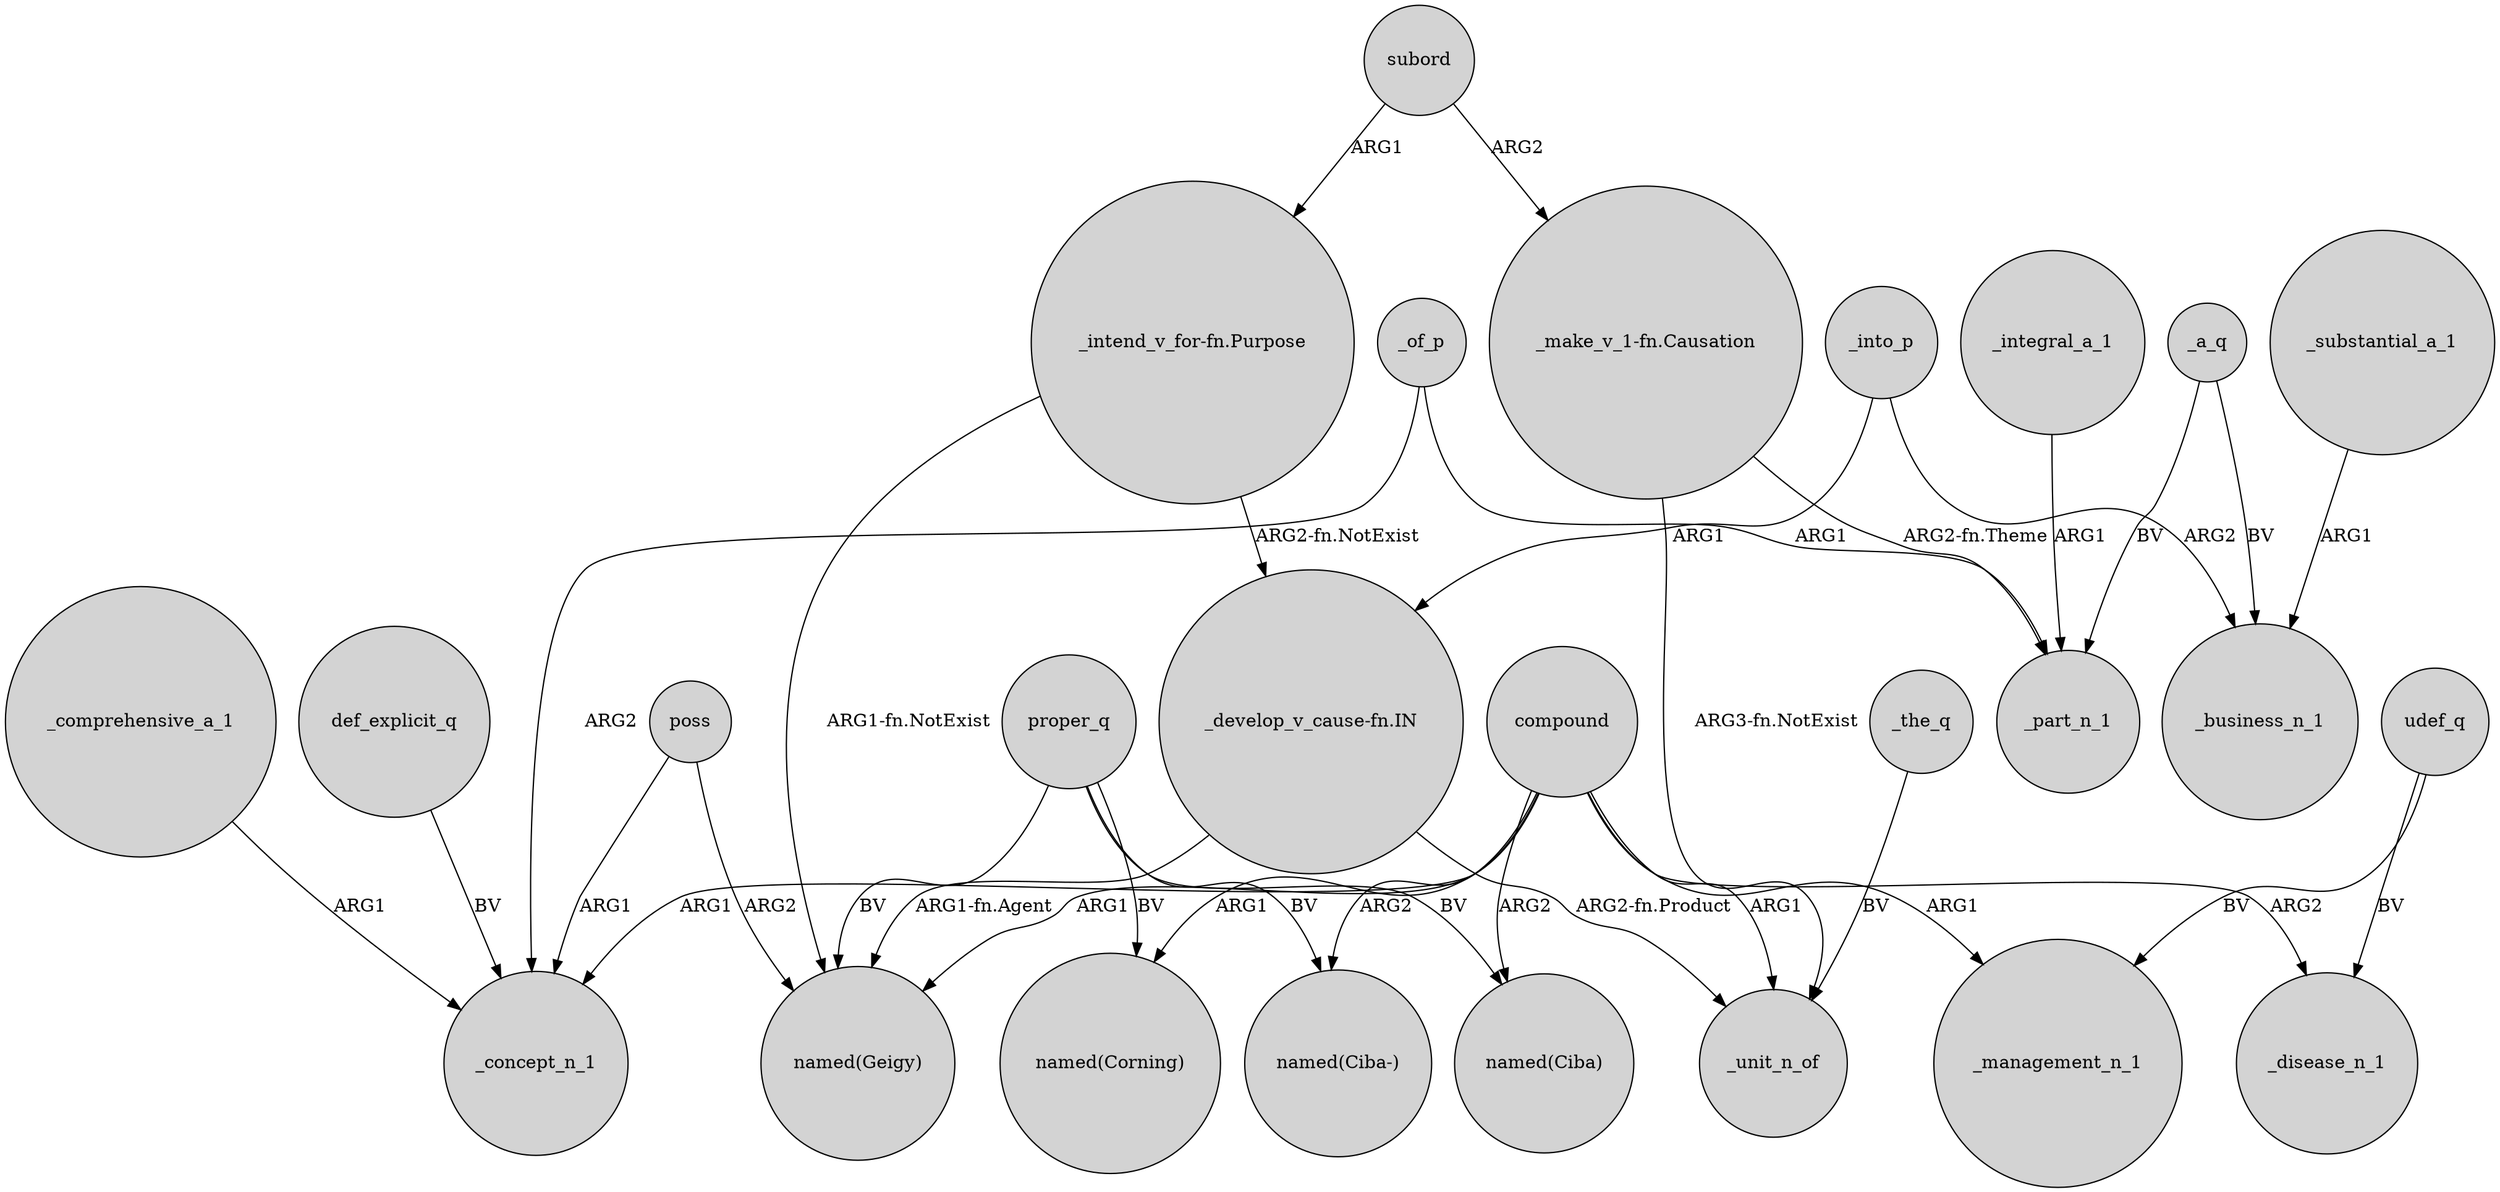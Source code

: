 digraph {
	node [shape=circle style=filled]
	proper_q -> "named(Corning)" [label=BV]
	poss -> _concept_n_1 [label=ARG1]
	_substantial_a_1 -> _business_n_1 [label=ARG1]
	_a_q -> _business_n_1 [label=BV]
	_integral_a_1 -> _part_n_1 [label=ARG1]
	compound -> _concept_n_1 [label=ARG1]
	_into_p -> "_develop_v_cause-fn.IN" [label=ARG1]
	_of_p -> _concept_n_1 [label=ARG2]
	compound -> _unit_n_of [label=ARG1]
	proper_q -> "named(Geigy)" [label=BV]
	proper_q -> "named(Ciba)" [label=BV]
	compound -> "named(Geigy)" [label=ARG1]
	subord -> "_make_v_1-fn.Causation" [label=ARG2]
	def_explicit_q -> _concept_n_1 [label=BV]
	"_intend_v_for-fn.Purpose" -> "named(Geigy)" [label="ARG1-fn.NotExist"]
	udef_q -> _management_n_1 [label=BV]
	_of_p -> _part_n_1 [label=ARG1]
	"_intend_v_for-fn.Purpose" -> "_develop_v_cause-fn.IN" [label="ARG2-fn.NotExist"]
	"_develop_v_cause-fn.IN" -> "named(Geigy)" [label="ARG1-fn.Agent"]
	"_develop_v_cause-fn.IN" -> _unit_n_of [label="ARG2-fn.Product"]
	"_make_v_1-fn.Causation" -> _part_n_1 [label="ARG2-fn.Theme"]
	"_make_v_1-fn.Causation" -> _unit_n_of [label="ARG3-fn.NotExist"]
	compound -> "named(Ciba)" [label=ARG2]
	compound -> "named(Ciba-)" [label=ARG2]
	compound -> _disease_n_1 [label=ARG2]
	_into_p -> _business_n_1 [label=ARG2]
	compound -> "named(Corning)" [label=ARG1]
	poss -> "named(Geigy)" [label=ARG2]
	_comprehensive_a_1 -> _concept_n_1 [label=ARG1]
	_a_q -> _part_n_1 [label=BV]
	_the_q -> _unit_n_of [label=BV]
	compound -> _management_n_1 [label=ARG1]
	udef_q -> _disease_n_1 [label=BV]
	proper_q -> "named(Ciba-)" [label=BV]
	subord -> "_intend_v_for-fn.Purpose" [label=ARG1]
}
